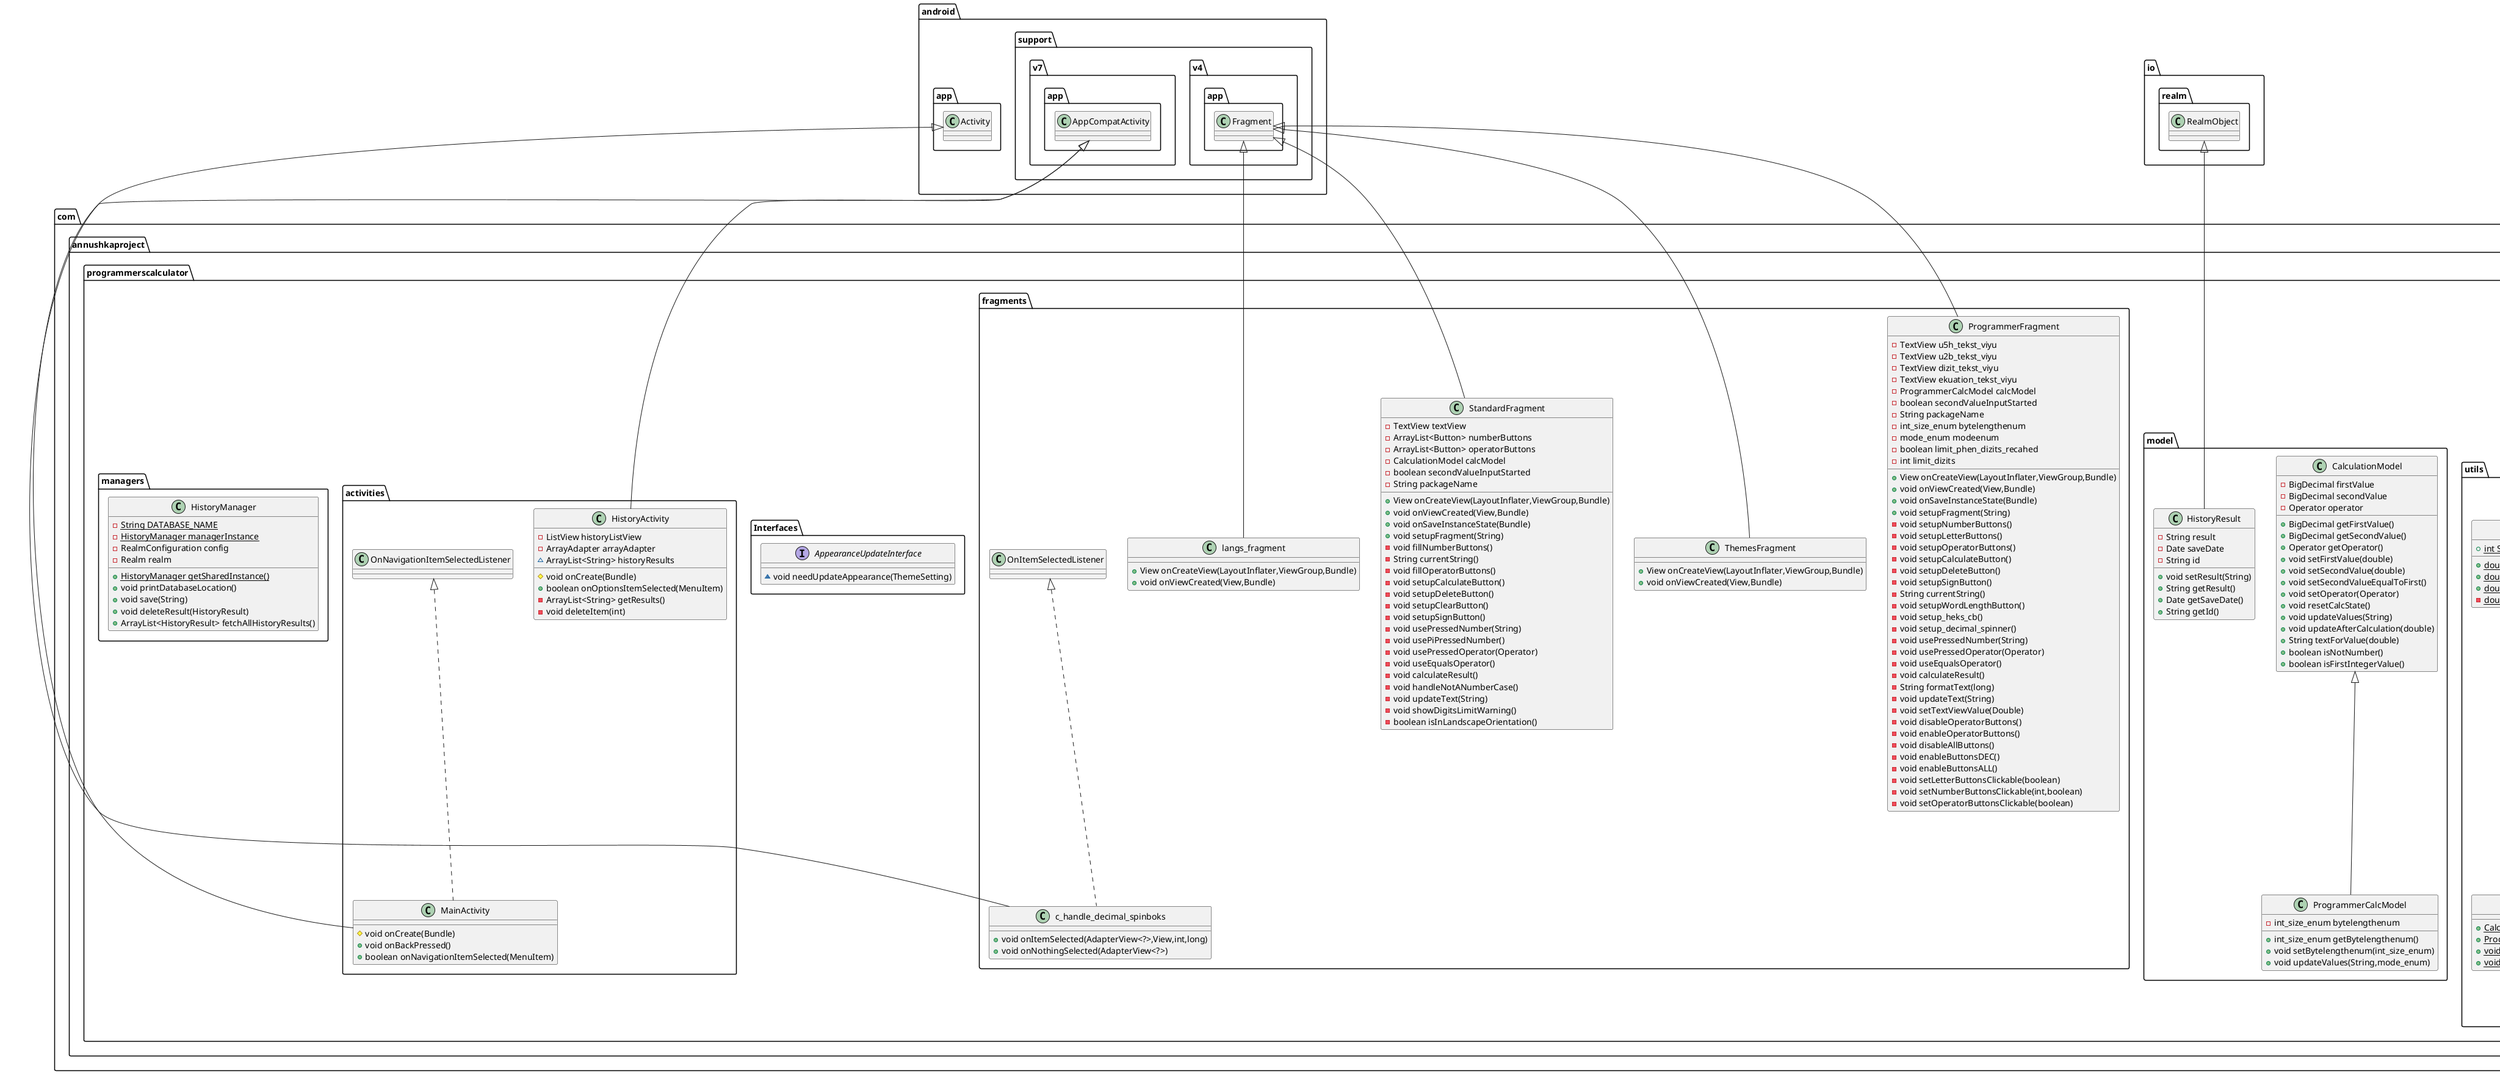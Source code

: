 @startuml
class com.annushkaproject.programmerscalculator.utils.StandardOperationsUtil {
+ {static} int SCALE
+ {static} double calculateResultForTwoSidedOperator(CalculationModel)
+ {static} double calculatePercentForData(CalculationModel)
+ {static} double calculateResultForOneSidedOperator(double,Operator)
- {static} double calculateFactorial(double)
}
class com.annushkaproject.programmerscalculator.utils.c_nmbr_utils {
+ {static} String[] dizit_names_array
+ {static} String[] ples_value_sphiks
+ {static} String heks_nmbr_string_to_vrdsstring(String)
}
class com.annushkaproject.programmerscalculator.model.ProgrammerCalcModel {
- int_size_enum bytelengthenum
+ int_size_enum getBytelengthenum()
+ void setBytelengthenum(int_size_enum)
+ void updateValues(String,mode_enum)
}
class com.annushkaproject.programmerscalculator.model.CalculationModel {
- BigDecimal firstValue
- BigDecimal secondValue
- Operator operator
+ BigDecimal getFirstValue()
+ BigDecimal getSecondValue()
+ Operator getOperator()
+ void setFirstValue(double)
+ void setSecondValue(double)
+ void setSecondValueEqualToFirst()
+ void setOperator(Operator)
+ void resetCalcState()
+ void updateValues(String)
+ void updateAfterCalculation(double)
+ String textForValue(double)
+ boolean isNotNumber()
+ boolean isFirstIntegerValue()
}
class com.annushkaproject.programmerscalculator.fragments.c_handle_decimal_spinboks {
+ void onItemSelected(AdapterView<?>,View,int,long)
+ void onNothingSelected(AdapterView<?>)
}
class com.annushkaproject.programmerscalculator.utils.SharedPreferencesUtil {
- {static} String PREF
- {static} String THEME_SETTING_KEY
- {static} String lang_settings_key
- {static} String PREFERENCES_LOG_TAG
- SharedPreferences preferences
- SharedPreferences.Editor preferencesEditor
+ void saveThemeSetting(ThemeSetting)
+ void save_lang_setting(kl_lang_setting)
+ ThemeSetting loadThemeSetting()
+ kl_lang_setting load_language_setting()
+ void onPreferencesUpdated(AppearanceUpdateInterface)
}
class com.annushkaproject.programmerscalculator.utils.InstanceStateUtil {
+ {static} CalculationModel restoreSavedInstance(Bundle)
+ {static} ProgrammerCalcModel restoreProgrammerSavedInstance(Bundle)
+ {static} void saveInstanceState(Bundle,CalculationModel,String)
+ {static} void saveInstanceState(Bundle,ProgrammerCalcModel,String)
}
class com.annushkaproject.programmerscalculator.fragments.StandardFragment {
- TextView textView
- ArrayList<Button> numberButtons
- ArrayList<Button> operatorButtons
- CalculationModel calcModel
- boolean secondValueInputStarted
- String packageName
+ View onCreateView(LayoutInflater,ViewGroup,Bundle)
+ void onViewCreated(View,Bundle)
+ void onSaveInstanceState(Bundle)
+ void setupFragment(String)
- void fillNumberButtons()
- String currentString()
- void fillOperatorButtons()
- void setupCalculateButton()
- void setupDeleteButton()
- void setupClearButton()
- void setupSignButton()
- void usePressedNumber(String)
- void usePiPressedNumber()
- void usePressedOperator(Operator)
- void useEqualsOperator()
- void calculateResult()
- void handleNotANumberCase()
- void updateText(String)
- void showDigitsLimitWarning()
- boolean isInLandscapeOrientation()
}
interface com.annushkaproject.programmerscalculator.Interfaces.AppearanceUpdateInterface {
~ void needUpdateAppearance(ThemeSetting)
}
class com.annushkaproject.programmerscalculator.activities.MainActivity {
# void onCreate(Bundle)
+ void onBackPressed()
+ boolean onNavigationItemSelected(MenuItem)
}
class com.annushkaproject.programmerscalculator.model.HistoryResult {
- String result
- Date saveDate
- String id
+ void setResult(String)
+ String getResult()
+ Date getSaveDate()
+ String getId()
}
class com.annushkaproject.programmerscalculator.fragments.langs_fragment {
+ View onCreateView(LayoutInflater,ViewGroup,Bundle)
+ void onViewCreated(View,Bundle)
}
class com.annushkaproject.programmerscalculator.activities.HistoryActivity {
- ListView historyListView
- ArrayAdapter arrayAdapter
~ ArrayList<String> historyResults
# void onCreate(Bundle)
+ boolean onOptionsItemSelected(MenuItem)
- ArrayList<String> getResults()
- void deleteItem(int)
}
class com.annushkaproject.programmerscalculator.utils.ProgrammerOperationsUtil {
+ {static} long calculateWithData(ProgrammerCalcModel)
- {static} long addSubtract(int_size_enum,BigDecimal,BigDecimal)
- {static} long changeSign(int_size_enum,BigDecimal)
- {static} long lsh(int_size_enum,BigDecimal,BigDecimal)
- {static} long rsh(int_size_enum,BigDecimal,BigDecimal)
- {static} long not(int_size_enum,BigDecimal)
- {static} long or(int_size_enum,BigDecimal,BigDecimal)
- {static} long xor(int_size_enum,BigDecimal,BigDecimal)
- {static} long and(int_size_enum,BigDecimal,BigDecimal)
- {static} long mod(int_size_enum,BigDecimal,BigDecimal)
- {static} long multiply(int_size_enum,BigDecimal,BigDecimal)
- {static} long divide(int_size_enum,BigDecimal,BigDecimal)
}
class com.annushkaproject.programmerscalculator.fragments.ProgrammerFragment {
- TextView u5h_tekst_viyu
- TextView u2b_tekst_viyu
- TextView dizit_tekst_viyu
- TextView ekuation_tekst_viyu
- ProgrammerCalcModel calcModel
- boolean secondValueInputStarted
- String packageName
- int_size_enum bytelengthenum
- mode_enum modeenum
- boolean limit_phen_dizits_recahed
- int limit_dizits
+ View onCreateView(LayoutInflater,ViewGroup,Bundle)
+ void onViewCreated(View,Bundle)
+ void onSaveInstanceState(Bundle)
+ void setupFragment(String)
- void setupNumberButtons()
- void setupLetterButtons()
- void setupOperatorButtons()
- void setupCalculateButton()
- void setupDeleteButton()
- void setupSignButton()
- String currentString()
- void setupWordLengthButton()
- void setup_heks_cb()
- void setup_decimal_spinner()
- void usePressedNumber(String)
- void usePressedOperator(Operator)
- void useEqualsOperator()
- void calculateResult()
- String formatText(long)
- void updateText(String)
- void setTextViewValue(Double)
- void disableOperatorButtons()
- void enableOperatorButtons()
- void disableAllButtons()
- void enableButtonsDEC()
- void enableButtonsALL()
- void setLetterButtonsClickable(boolean)
- void setNumberButtonsClickable(int,boolean)
- void setOperatorButtonsClickable(boolean)
}
class com.annushkaproject.programmerscalculator.managers.HistoryManager {
- {static} String DATABASE_NAME
- {static} HistoryManager managerInstance
- RealmConfiguration config
- Realm realm
+ {static} HistoryManager getSharedInstance()
+ void printDatabaseLocation()
+ void save(String)
+ void deleteResult(HistoryResult)
+ ArrayList<HistoryResult> fetchAllHistoryResults()
}
class com.annushkaproject.programmerscalculator.fragments.ThemesFragment {
+ View onCreateView(LayoutInflater,ViewGroup,Bundle)
+ void onViewCreated(View,Bundle)
}


com.annushkaproject.programmerscalculator.model.CalculationModel <|-- com.annushkaproject.programmerscalculator.model.ProgrammerCalcModel
com.annushkaproject.programmerscalculator.fragments.OnItemSelectedListener <|.. com.annushkaproject.programmerscalculator.fragments.c_handle_decimal_spinboks
android.app.Activity <|-- com.annushkaproject.programmerscalculator.fragments.c_handle_decimal_spinboks
android.support.v4.app.Fragment <|-- com.annushkaproject.programmerscalculator.fragments.StandardFragment
com.annushkaproject.programmerscalculator.activities.OnNavigationItemSelectedListener <|.. com.annushkaproject.programmerscalculator.activities.MainActivity
android.support.v7.app.AppCompatActivity <|-- com.annushkaproject.programmerscalculator.activities.MainActivity
io.realm.RealmObject <|-- com.annushkaproject.programmerscalculator.model.HistoryResult
android.support.v4.app.Fragment <|-- com.annushkaproject.programmerscalculator.fragments.langs_fragment
android.support.v7.app.AppCompatActivity <|-- com.annushkaproject.programmerscalculator.activities.HistoryActivity
android.support.v4.app.Fragment <|-- com.annushkaproject.programmerscalculator.fragments.ProgrammerFragment
android.support.v4.app.Fragment <|-- com.annushkaproject.programmerscalculator.fragments.ThemesFragment
@enduml